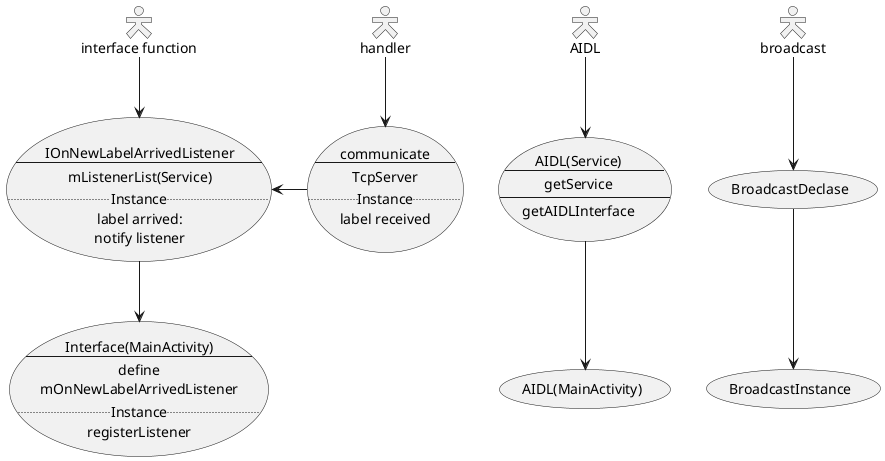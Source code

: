 @startuml
'small person
skinparam actorStyle Hollow 
'big person
'skinparam actorStyle awesome 


'defines
'define 01 - AIDL
usecase AIDLDeclare as "AIDL(Service)
--
getService
--
getAIDLInterface"
usecase AIDLInstance as "AIDL(MainActivity)"

'define 02 - interface
usecase InterfaceDeclare as "IOnNewLabelArrivedListener
--
mListenerList(Service)
..Instance..
label arrived:\nnotify listener"
usecase InterfaceInstance as "Interface(MainActivity)
--
define\nmOnNewLabelArrivedListener
..Instance..
registerListener"

'define 03 - handler
usecase HandlerDeclare as "communicate
--
TcpServer
..Instance..
label received"

'define 04 - broadcast
usecase BroadcastDeclase as "BroadcastDeclase"
usecase BroadcastInstance as "BroadcastInstance"

'relations
'relation 01
:AIDL: --> AIDLDeclare
AIDLDeclare --> AIDLInstance

'relation 02
:interface function: --> InterfaceDeclare
InterfaceDeclare --> InterfaceInstance

'relation 03
:handler: --> HandlerDeclare
HandlerDeclare -left-> InterfaceDeclare

'relation 04
:broadcast: --> BroadcastDeclase
BroadcastDeclase --> BroadcastInstance

@enduml